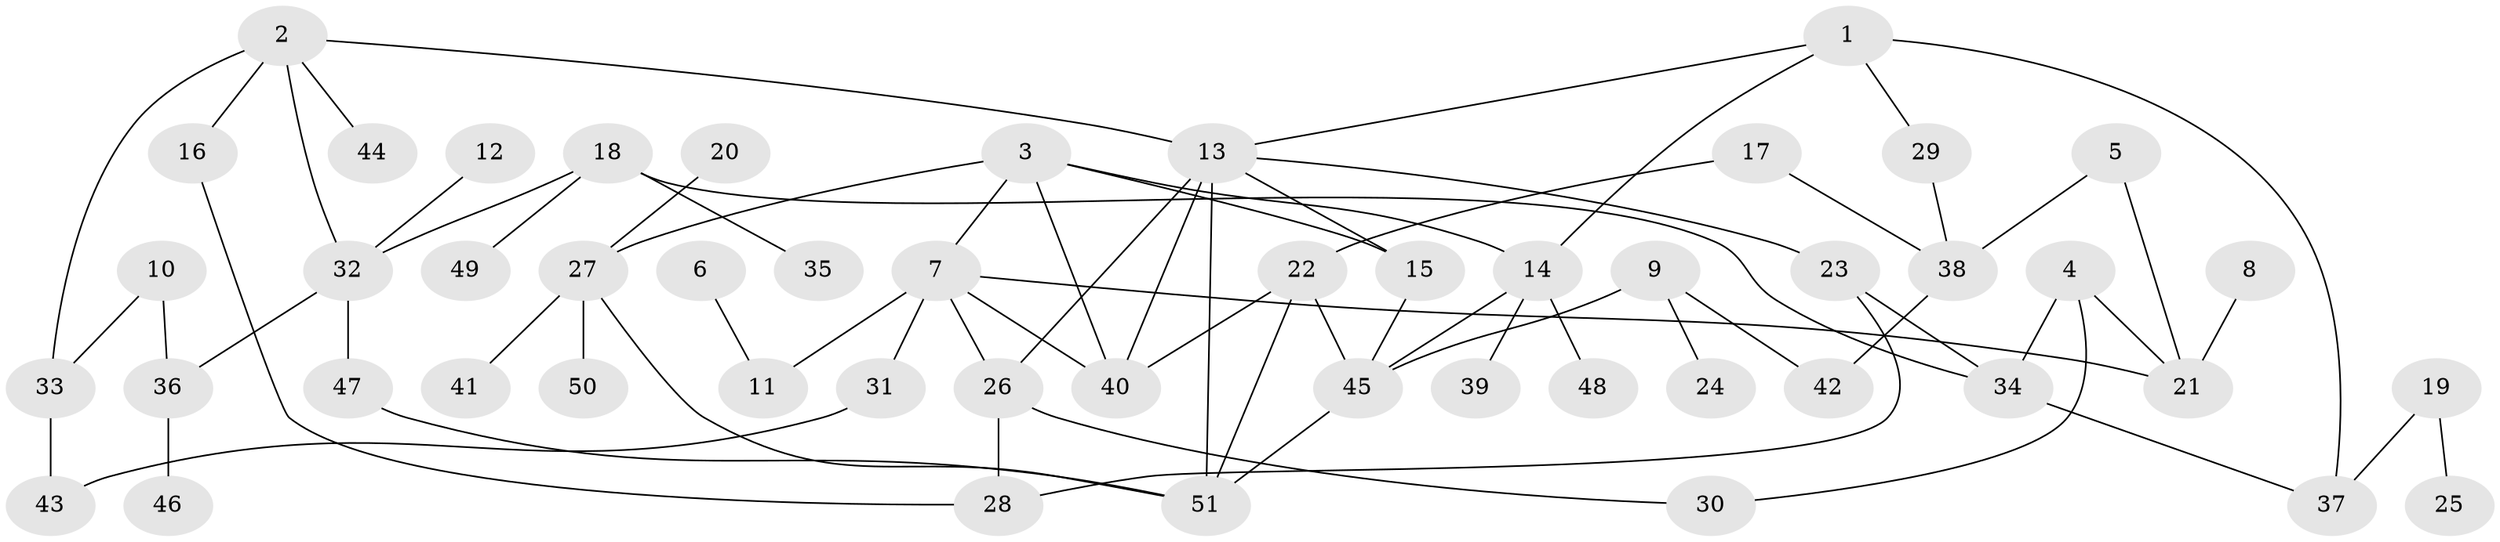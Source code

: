 // original degree distribution, {6: 0.0392156862745098, 4: 0.08823529411764706, 5: 0.049019607843137254, 7: 0.00980392156862745, 3: 0.19607843137254902, 2: 0.30392156862745096, 1: 0.3137254901960784}
// Generated by graph-tools (version 1.1) at 2025/01/03/09/25 03:01:02]
// undirected, 51 vertices, 71 edges
graph export_dot {
graph [start="1"]
  node [color=gray90,style=filled];
  1;
  2;
  3;
  4;
  5;
  6;
  7;
  8;
  9;
  10;
  11;
  12;
  13;
  14;
  15;
  16;
  17;
  18;
  19;
  20;
  21;
  22;
  23;
  24;
  25;
  26;
  27;
  28;
  29;
  30;
  31;
  32;
  33;
  34;
  35;
  36;
  37;
  38;
  39;
  40;
  41;
  42;
  43;
  44;
  45;
  46;
  47;
  48;
  49;
  50;
  51;
  1 -- 13 [weight=1.0];
  1 -- 14 [weight=1.0];
  1 -- 29 [weight=1.0];
  1 -- 37 [weight=1.0];
  2 -- 13 [weight=1.0];
  2 -- 16 [weight=1.0];
  2 -- 32 [weight=1.0];
  2 -- 33 [weight=1.0];
  2 -- 44 [weight=1.0];
  3 -- 7 [weight=1.0];
  3 -- 14 [weight=1.0];
  3 -- 15 [weight=1.0];
  3 -- 27 [weight=1.0];
  3 -- 40 [weight=1.0];
  4 -- 21 [weight=1.0];
  4 -- 30 [weight=1.0];
  4 -- 34 [weight=1.0];
  5 -- 21 [weight=1.0];
  5 -- 38 [weight=1.0];
  6 -- 11 [weight=1.0];
  7 -- 11 [weight=1.0];
  7 -- 21 [weight=1.0];
  7 -- 26 [weight=1.0];
  7 -- 31 [weight=1.0];
  7 -- 40 [weight=1.0];
  8 -- 21 [weight=1.0];
  9 -- 24 [weight=1.0];
  9 -- 42 [weight=1.0];
  9 -- 45 [weight=1.0];
  10 -- 33 [weight=1.0];
  10 -- 36 [weight=1.0];
  12 -- 32 [weight=1.0];
  13 -- 15 [weight=1.0];
  13 -- 23 [weight=1.0];
  13 -- 26 [weight=1.0];
  13 -- 40 [weight=1.0];
  13 -- 51 [weight=1.0];
  14 -- 39 [weight=1.0];
  14 -- 45 [weight=1.0];
  14 -- 48 [weight=1.0];
  15 -- 45 [weight=1.0];
  16 -- 28 [weight=1.0];
  17 -- 22 [weight=1.0];
  17 -- 38 [weight=1.0];
  18 -- 32 [weight=1.0];
  18 -- 34 [weight=1.0];
  18 -- 35 [weight=1.0];
  18 -- 49 [weight=1.0];
  19 -- 25 [weight=1.0];
  19 -- 37 [weight=1.0];
  20 -- 27 [weight=1.0];
  22 -- 40 [weight=1.0];
  22 -- 45 [weight=1.0];
  22 -- 51 [weight=1.0];
  23 -- 28 [weight=1.0];
  23 -- 34 [weight=1.0];
  26 -- 28 [weight=1.0];
  26 -- 30 [weight=1.0];
  27 -- 41 [weight=1.0];
  27 -- 50 [weight=1.0];
  27 -- 51 [weight=1.0];
  29 -- 38 [weight=1.0];
  31 -- 43 [weight=1.0];
  32 -- 36 [weight=1.0];
  32 -- 47 [weight=1.0];
  33 -- 43 [weight=1.0];
  34 -- 37 [weight=1.0];
  36 -- 46 [weight=1.0];
  38 -- 42 [weight=1.0];
  45 -- 51 [weight=1.0];
  47 -- 51 [weight=1.0];
}
